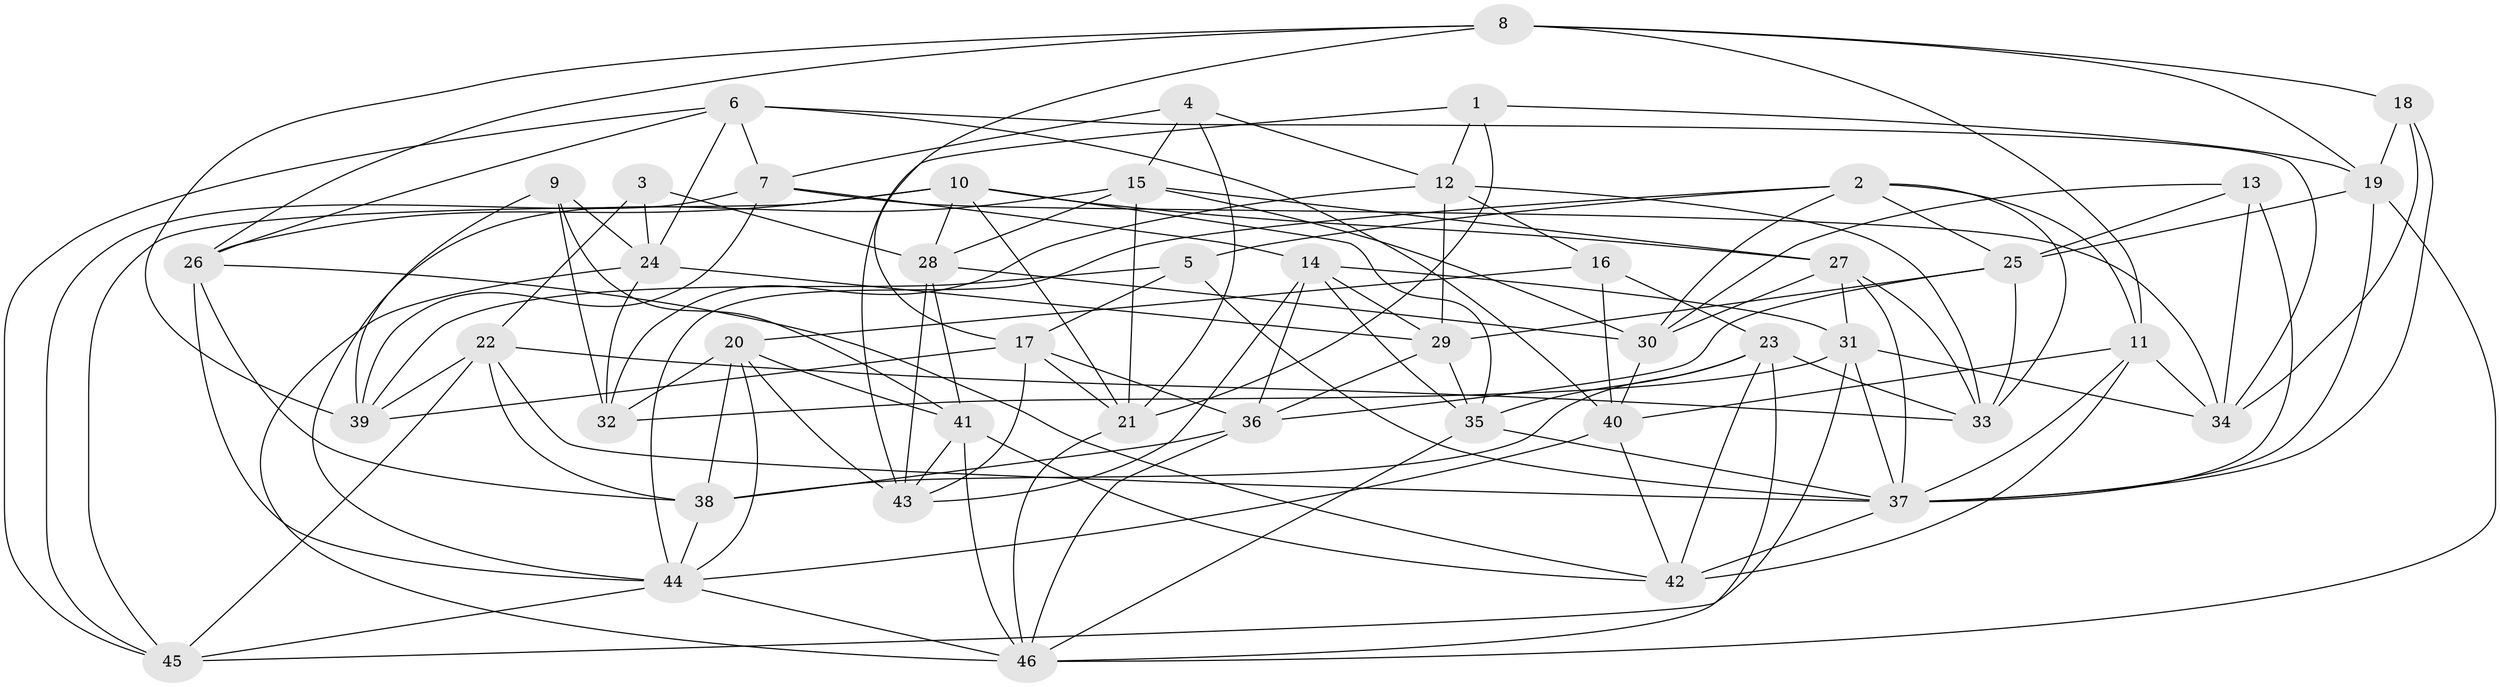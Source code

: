 // original degree distribution, {4: 1.0}
// Generated by graph-tools (version 1.1) at 2025/50/03/09/25 03:50:52]
// undirected, 46 vertices, 133 edges
graph export_dot {
graph [start="1"]
  node [color=gray90,style=filled];
  1;
  2;
  3;
  4;
  5;
  6;
  7;
  8;
  9;
  10;
  11;
  12;
  13;
  14;
  15;
  16;
  17;
  18;
  19;
  20;
  21;
  22;
  23;
  24;
  25;
  26;
  27;
  28;
  29;
  30;
  31;
  32;
  33;
  34;
  35;
  36;
  37;
  38;
  39;
  40;
  41;
  42;
  43;
  44;
  45;
  46;
  1 -- 12 [weight=1.0];
  1 -- 19 [weight=1.0];
  1 -- 21 [weight=1.0];
  1 -- 43 [weight=1.0];
  2 -- 5 [weight=1.0];
  2 -- 11 [weight=1.0];
  2 -- 25 [weight=1.0];
  2 -- 30 [weight=1.0];
  2 -- 33 [weight=1.0];
  2 -- 44 [weight=1.0];
  3 -- 22 [weight=1.0];
  3 -- 24 [weight=2.0];
  3 -- 28 [weight=1.0];
  4 -- 7 [weight=1.0];
  4 -- 12 [weight=1.0];
  4 -- 15 [weight=1.0];
  4 -- 21 [weight=1.0];
  5 -- 17 [weight=1.0];
  5 -- 37 [weight=1.0];
  5 -- 39 [weight=1.0];
  6 -- 7 [weight=1.0];
  6 -- 24 [weight=1.0];
  6 -- 26 [weight=1.0];
  6 -- 34 [weight=1.0];
  6 -- 40 [weight=1.0];
  6 -- 45 [weight=1.0];
  7 -- 14 [weight=1.0];
  7 -- 34 [weight=1.0];
  7 -- 39 [weight=1.0];
  7 -- 45 [weight=1.0];
  8 -- 11 [weight=1.0];
  8 -- 17 [weight=1.0];
  8 -- 18 [weight=1.0];
  8 -- 19 [weight=1.0];
  8 -- 26 [weight=1.0];
  8 -- 39 [weight=1.0];
  9 -- 24 [weight=1.0];
  9 -- 32 [weight=1.0];
  9 -- 39 [weight=1.0];
  9 -- 41 [weight=1.0];
  10 -- 21 [weight=1.0];
  10 -- 26 [weight=1.0];
  10 -- 27 [weight=1.0];
  10 -- 28 [weight=1.0];
  10 -- 35 [weight=1.0];
  10 -- 45 [weight=1.0];
  11 -- 34 [weight=1.0];
  11 -- 37 [weight=1.0];
  11 -- 40 [weight=1.0];
  11 -- 42 [weight=1.0];
  12 -- 16 [weight=1.0];
  12 -- 29 [weight=1.0];
  12 -- 32 [weight=1.0];
  12 -- 33 [weight=1.0];
  13 -- 25 [weight=1.0];
  13 -- 30 [weight=1.0];
  13 -- 34 [weight=1.0];
  13 -- 37 [weight=1.0];
  14 -- 29 [weight=1.0];
  14 -- 31 [weight=1.0];
  14 -- 35 [weight=1.0];
  14 -- 36 [weight=1.0];
  14 -- 43 [weight=1.0];
  15 -- 21 [weight=1.0];
  15 -- 27 [weight=1.0];
  15 -- 28 [weight=1.0];
  15 -- 30 [weight=1.0];
  15 -- 44 [weight=1.0];
  16 -- 20 [weight=1.0];
  16 -- 23 [weight=1.0];
  16 -- 40 [weight=1.0];
  17 -- 21 [weight=1.0];
  17 -- 36 [weight=1.0];
  17 -- 39 [weight=1.0];
  17 -- 43 [weight=1.0];
  18 -- 19 [weight=1.0];
  18 -- 34 [weight=1.0];
  18 -- 37 [weight=1.0];
  19 -- 25 [weight=1.0];
  19 -- 37 [weight=1.0];
  19 -- 46 [weight=1.0];
  20 -- 32 [weight=1.0];
  20 -- 38 [weight=1.0];
  20 -- 41 [weight=1.0];
  20 -- 43 [weight=1.0];
  20 -- 44 [weight=1.0];
  21 -- 46 [weight=1.0];
  22 -- 33 [weight=1.0];
  22 -- 37 [weight=1.0];
  22 -- 38 [weight=1.0];
  22 -- 39 [weight=1.0];
  22 -- 45 [weight=1.0];
  23 -- 33 [weight=1.0];
  23 -- 35 [weight=1.0];
  23 -- 38 [weight=1.0];
  23 -- 42 [weight=1.0];
  23 -- 46 [weight=1.0];
  24 -- 29 [weight=1.0];
  24 -- 32 [weight=2.0];
  24 -- 46 [weight=1.0];
  25 -- 29 [weight=1.0];
  25 -- 33 [weight=1.0];
  25 -- 36 [weight=1.0];
  26 -- 38 [weight=1.0];
  26 -- 42 [weight=1.0];
  26 -- 44 [weight=1.0];
  27 -- 30 [weight=1.0];
  27 -- 31 [weight=1.0];
  27 -- 33 [weight=1.0];
  27 -- 37 [weight=1.0];
  28 -- 30 [weight=1.0];
  28 -- 41 [weight=1.0];
  28 -- 43 [weight=1.0];
  29 -- 35 [weight=1.0];
  29 -- 36 [weight=1.0];
  30 -- 40 [weight=1.0];
  31 -- 32 [weight=1.0];
  31 -- 34 [weight=1.0];
  31 -- 37 [weight=1.0];
  31 -- 45 [weight=1.0];
  35 -- 37 [weight=1.0];
  35 -- 46 [weight=1.0];
  36 -- 38 [weight=1.0];
  36 -- 46 [weight=1.0];
  37 -- 42 [weight=1.0];
  38 -- 44 [weight=1.0];
  40 -- 42 [weight=1.0];
  40 -- 44 [weight=1.0];
  41 -- 42 [weight=1.0];
  41 -- 43 [weight=1.0];
  41 -- 46 [weight=1.0];
  44 -- 45 [weight=1.0];
  44 -- 46 [weight=1.0];
}
